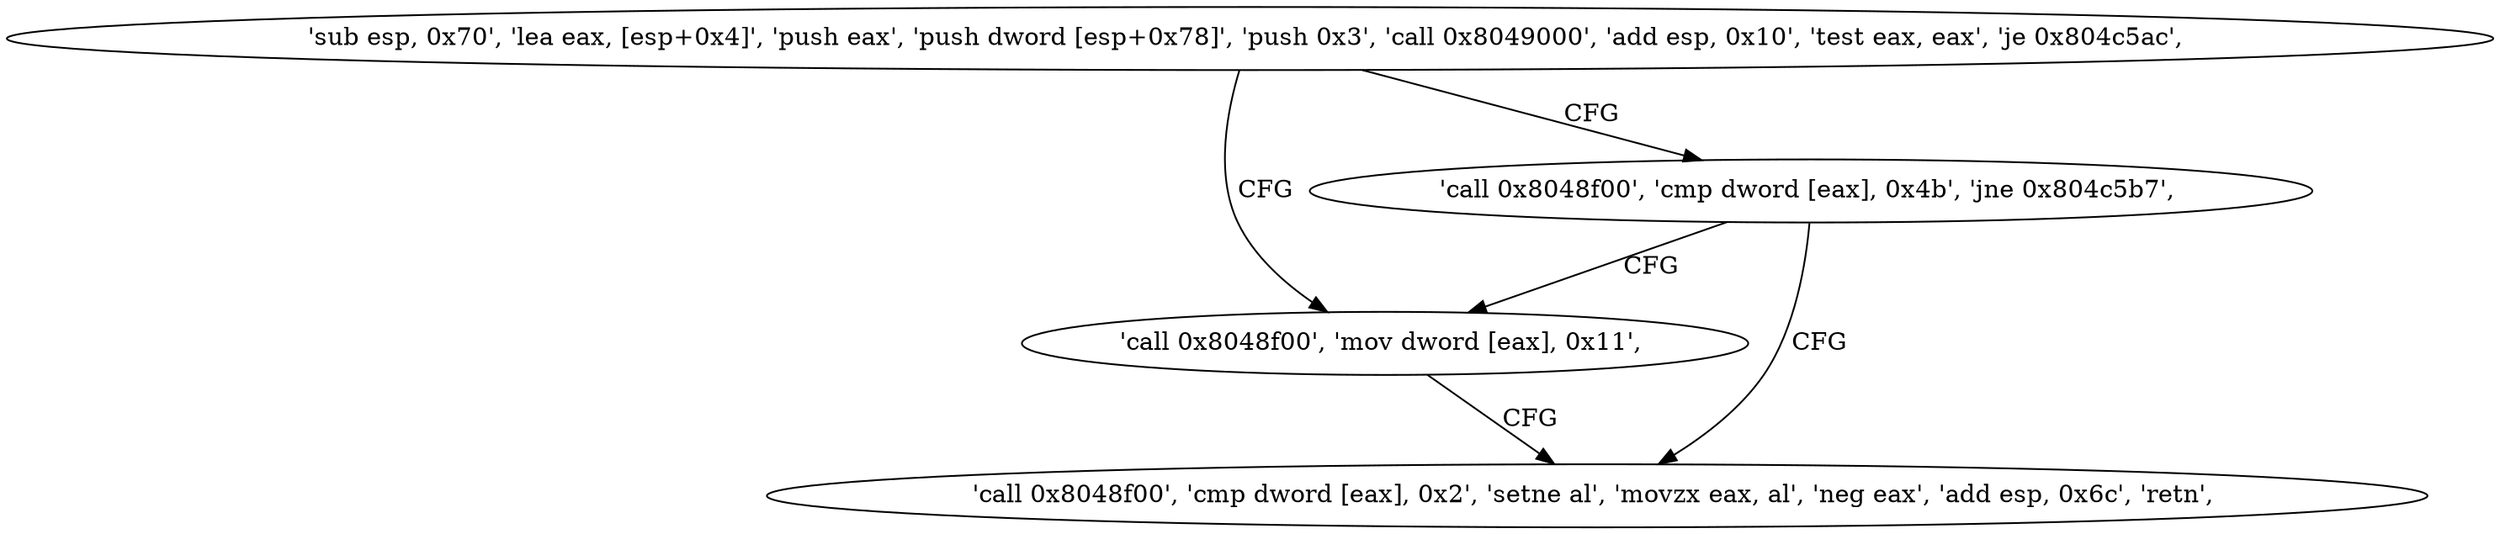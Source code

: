 digraph "func" {
"134530440" [label = "'sub esp, 0x70', 'lea eax, [esp+0x4]', 'push eax', 'push dword [esp+0x78]', 'push 0x3', 'call 0x8049000', 'add esp, 0x10', 'test eax, eax', 'je 0x804c5ac', " ]
"134530476" [label = "'call 0x8048f00', 'mov dword [eax], 0x11', " ]
"134530466" [label = "'call 0x8048f00', 'cmp dword [eax], 0x4b', 'jne 0x804c5b7', " ]
"134530487" [label = "'call 0x8048f00', 'cmp dword [eax], 0x2', 'setne al', 'movzx eax, al', 'neg eax', 'add esp, 0x6c', 'retn', " ]
"134530440" -> "134530476" [ label = "CFG" ]
"134530440" -> "134530466" [ label = "CFG" ]
"134530476" -> "134530487" [ label = "CFG" ]
"134530466" -> "134530487" [ label = "CFG" ]
"134530466" -> "134530476" [ label = "CFG" ]
}
